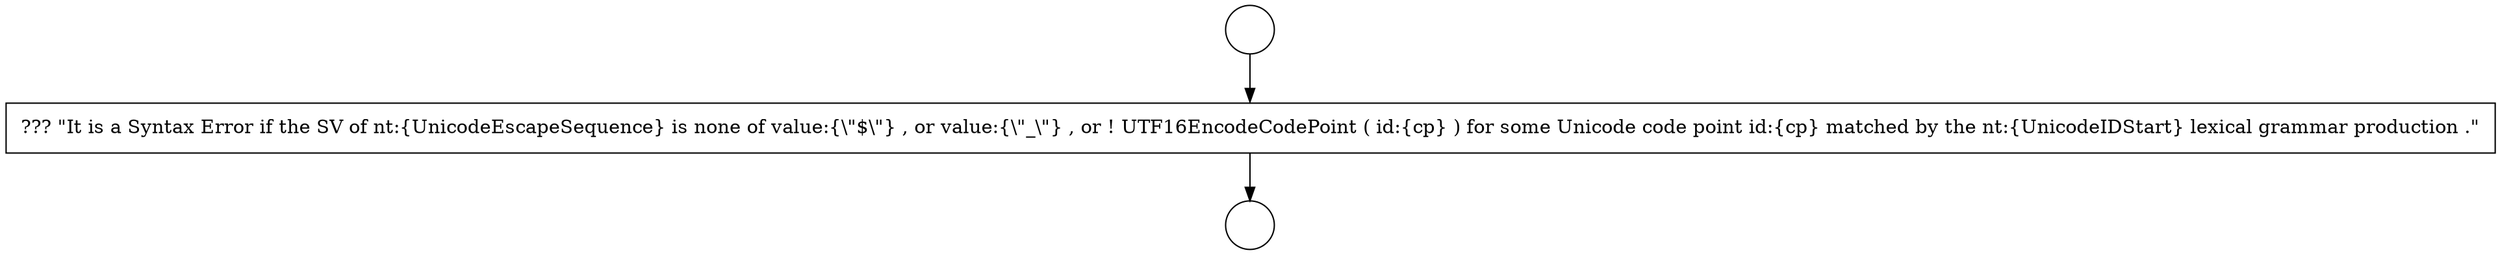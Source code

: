 digraph {
  node19667 [shape=circle label=" " color="black" fillcolor="white" style=filled]
  node19669 [shape=none, margin=0, label=<<font color="black">
    <table border="0" cellborder="1" cellspacing="0" cellpadding="10">
      <tr><td align="left">??? &quot;It is a Syntax Error if the SV of nt:{UnicodeEscapeSequence} is none of value:{\&quot;$\&quot;} , or value:{\&quot;_\&quot;} , or ! UTF16EncodeCodePoint ( id:{cp} ) for some Unicode code point id:{cp} matched by the nt:{UnicodeIDStart} lexical grammar production .&quot;</td></tr>
    </table>
  </font>> color="black" fillcolor="white" style=filled]
  node19668 [shape=circle label=" " color="black" fillcolor="white" style=filled]
  node19667 -> node19669 [ color="black"]
  node19669 -> node19668 [ color="black"]
}
